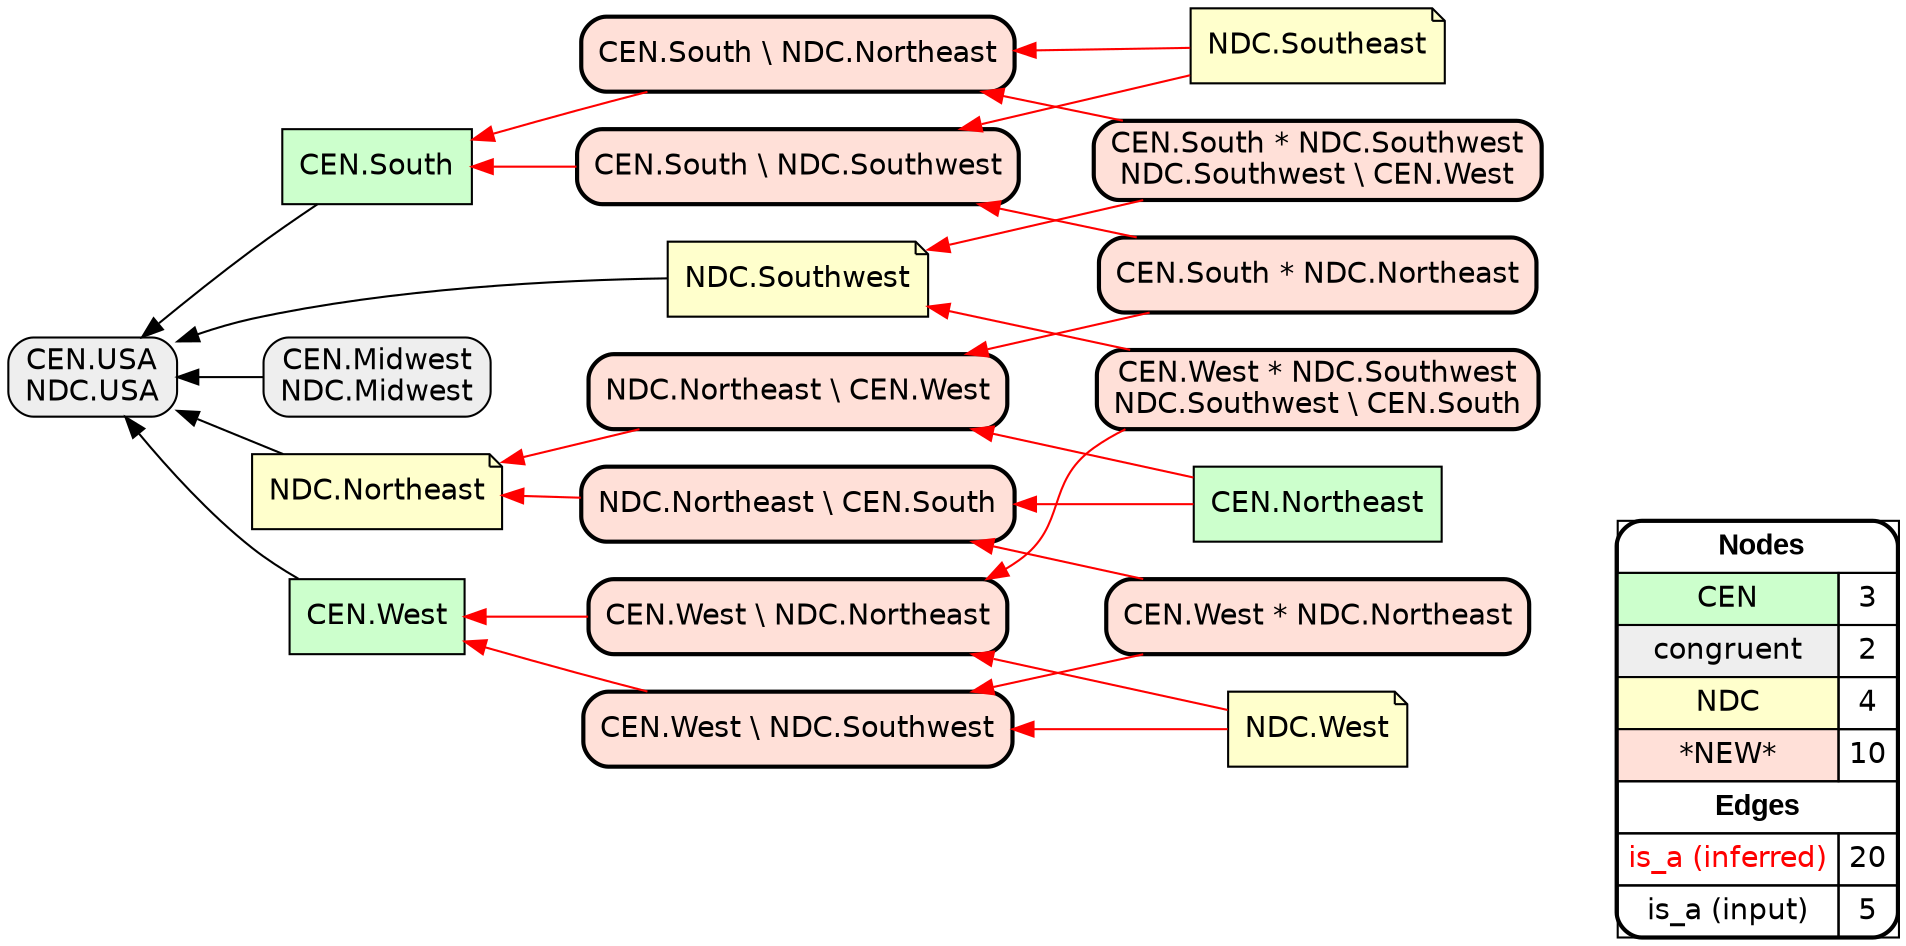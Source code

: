 digraph{
rankdir=RL
node[shape=box style=filled fillcolor="#CCFFCC" fontname="helvetica"] 
"CEN.South"
"CEN.West"
"CEN.Northeast"
node[shape=box style="filled,rounded" fillcolor="#EEEEEE" fontname="helvetica"] 
"CEN.Midwest\nNDC.Midwest"
"CEN.USA\nNDC.USA"
node[shape=note style=filled fillcolor="#FFFFCC" fontname="helvetica"] 
"NDC.Southwest"
"NDC.West"
"NDC.Northeast"
"NDC.Southeast"
node[shape=box style="filled,rounded,bold" fillcolor="#FFE0D8" fontname="helvetica"] 
"NDC.Northeast \\ CEN.West"
"CEN.West * NDC.Southwest\nNDC.Southwest \\ CEN.South"
"CEN.South \\ NDC.Southwest"
"CEN.South \\ NDC.Northeast"
"CEN.West * NDC.Northeast"
"CEN.West \\ NDC.Southwest"
"CEN.South * NDC.Southwest\nNDC.Southwest \\ CEN.West"
"CEN.South * NDC.Northeast"
"CEN.West \\ NDC.Northeast"
"NDC.Northeast \\ CEN.South"
edge[arrowhead=normal style=dotted color="#000000" constraint=true penwidth=1]
edge[arrowhead=normal style=solid color="#FF0000" constraint=true penwidth=1]
"CEN.South * NDC.Southwest\nNDC.Southwest \\ CEN.West" -> "CEN.South \\ NDC.Northeast"
"CEN.West * NDC.Northeast" -> "NDC.Northeast \\ CEN.South"
"NDC.Southeast" -> "CEN.South \\ NDC.Southwest"
"NDC.West" -> "CEN.West \\ NDC.Southwest"
"NDC.West" -> "CEN.West \\ NDC.Northeast"
"CEN.West \\ NDC.Northeast" -> "CEN.West"
"CEN.South \\ NDC.Southwest" -> "CEN.South"
"CEN.South * NDC.Southwest\nNDC.Southwest \\ CEN.West" -> "NDC.Southwest"
"NDC.Northeast \\ CEN.South" -> "NDC.Northeast"
"CEN.South * NDC.Northeast" -> "CEN.South \\ NDC.Southwest"
"CEN.Northeast" -> "NDC.Northeast \\ CEN.West"
"CEN.Northeast" -> "NDC.Northeast \\ CEN.South"
"CEN.West * NDC.Southwest\nNDC.Southwest \\ CEN.South" -> "NDC.Southwest"
"CEN.West * NDC.Southwest\nNDC.Southwest \\ CEN.South" -> "CEN.West \\ NDC.Northeast"
"CEN.West * NDC.Northeast" -> "CEN.West \\ NDC.Southwest"
"CEN.West \\ NDC.Southwest" -> "CEN.West"
"CEN.South \\ NDC.Northeast" -> "CEN.South"
"CEN.South * NDC.Northeast" -> "NDC.Northeast \\ CEN.West"
"NDC.Southeast" -> "CEN.South \\ NDC.Northeast"
"NDC.Northeast \\ CEN.West" -> "NDC.Northeast"
edge[arrowhead=normal style=solid color="#000000" constraint=true penwidth=1]
"NDC.Northeast" -> "CEN.USA\nNDC.USA"
"CEN.Midwest\nNDC.Midwest" -> "CEN.USA\nNDC.USA"
"NDC.Southwest" -> "CEN.USA\nNDC.USA"
"CEN.West" -> "CEN.USA\nNDC.USA"
"CEN.South" -> "CEN.USA\nNDC.USA"
node[shape=box] 
{rank=source Legend [fillcolor= white margin=0 label=< 
 <TABLE BORDER="0" CELLBORDER="1" CELLSPACING="0" CELLPADDING="4"> 
<TR> <TD COLSPAN="2"><font face="Arial Black"> Nodes</font></TD> </TR> 
<TR> 
 <TD bgcolor="#CCFFCC" fontname="helvetica">CEN</TD> 
 <TD>3</TD> 
 </TR> 
<TR> 
 <TD bgcolor="#EEEEEE" fontname="helvetica">congruent</TD> 
 <TD>2</TD> 
 </TR> 
<TR> 
 <TD bgcolor="#FFFFCC" fontname="helvetica">NDC</TD> 
 <TD>4</TD> 
 </TR> 
<TR> 
 <TD bgcolor="#FFE0D8" fontname="helvetica">*NEW*</TD> 
 <TD>10</TD> 
 </TR> 
<TR> <TD COLSPAN="2"><font face = "Arial Black"> Edges </font></TD> </TR> 
<TR> 
 <TD><font color ="#FF0000">is_a (inferred)</font></TD><TD>20</TD>
</TR>
<TR> 
 <TD><font color ="#000000">is_a (input)</font></TD><TD>5</TD>
</TR>
</TABLE> 
 >] } 
}